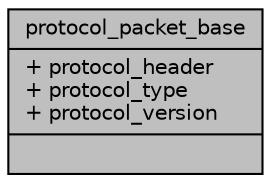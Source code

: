 digraph "protocol_packet_base"
{
 // LATEX_PDF_SIZE
  edge [fontname="Helvetica",fontsize="10",labelfontname="Helvetica",labelfontsize="10"];
  node [fontname="Helvetica",fontsize="10",shape=record];
  Node1 [label="{protocol_packet_base\n|+ protocol_header\l+ protocol_type\l+ protocol_version\l|}",height=0.2,width=0.4,color="black", fillcolor="grey75", style="filled", fontcolor="black",tooltip=" "];
}
